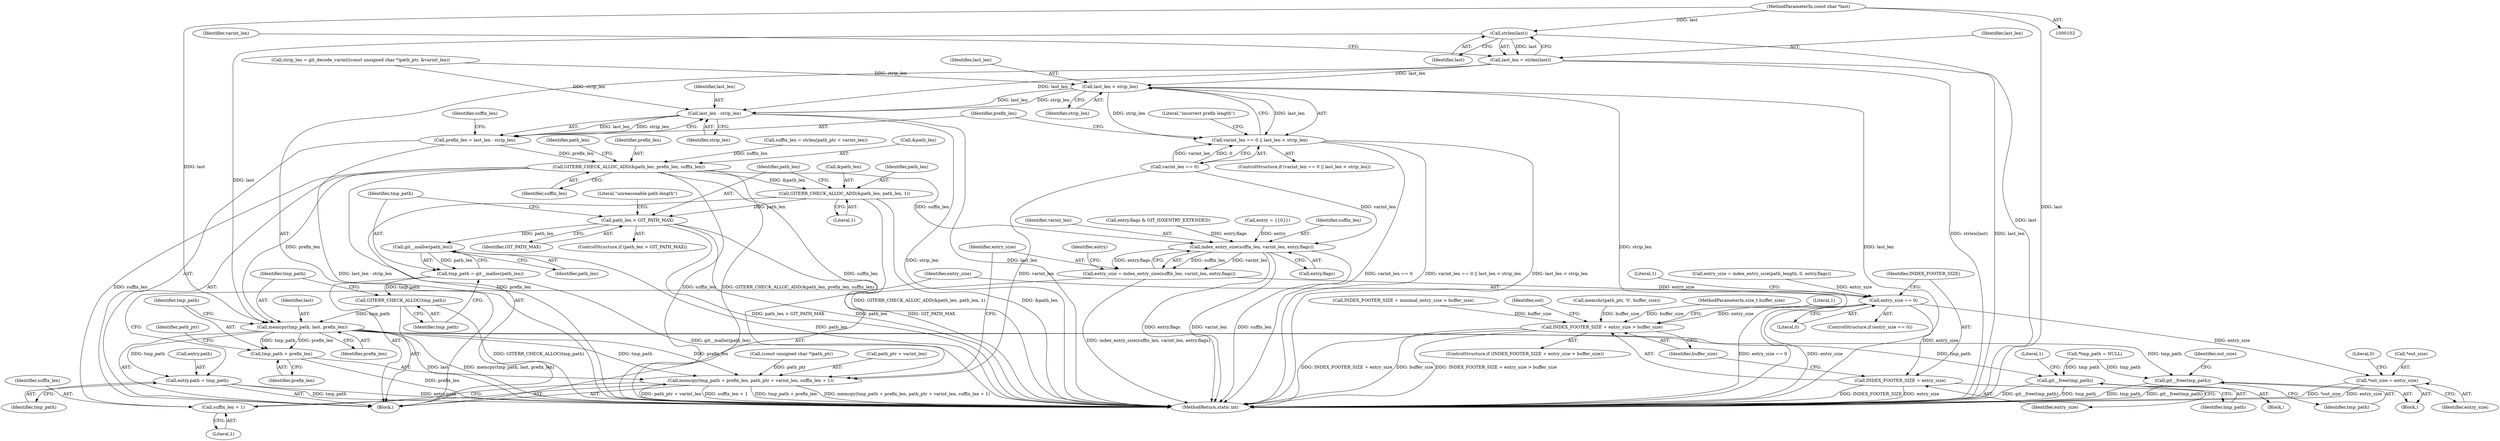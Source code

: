 digraph "0_libgit2_3db1af1f370295ad5355b8f64b865a2a357bcac0@API" {
"1000362" [label="(Call,strlen(last))"];
"1000108" [label="(MethodParameterIn,const char *last)"];
"1000360" [label="(Call,last_len = strlen(last))"];
"1000369" [label="(Call,last_len < strip_len)"];
"1000365" [label="(Call,varint_len == 0 || last_len < strip_len)"];
"1000377" [label="(Call,last_len - strip_len)"];
"1000375" [label="(Call,prefix_len = last_len - strip_len)"];
"1000386" [label="(Call,GITERR_CHECK_ALLOC_ADD(&path_len, prefix_len, suffix_len))"];
"1000391" [label="(Call,GITERR_CHECK_ALLOC_ADD(&path_len, path_len, 1))"];
"1000397" [label="(Call,path_len > GIT_PATH_MAX)"];
"1000405" [label="(Call,git__malloc(path_len))"];
"1000403" [label="(Call,tmp_path = git__malloc(path_len))"];
"1000407" [label="(Call,GITERR_CHECK_ALLOC(tmp_path))"];
"1000409" [label="(Call,memcpy(tmp_path, last, prefix_len))"];
"1000413" [label="(Call,memcpy(tmp_path + prefix_len, path_ptr + varint_len, suffix_len + 1))"];
"1000414" [label="(Call,tmp_path + prefix_len)"];
"1000431" [label="(Call,entry.path = tmp_path)"];
"1000461" [label="(Call,git__free(tmp_path))"];
"1000466" [label="(Call,git__free(tmp_path))"];
"1000420" [label="(Call,suffix_len + 1)"];
"1000425" [label="(Call,index_entry_size(suffix_len, varint_len, entry.flags))"];
"1000423" [label="(Call,entry_size = index_entry_size(suffix_len, varint_len, entry.flags))"];
"1000437" [label="(Call,entry_size == 0)"];
"1000444" [label="(Call,INDEX_FOOTER_SIZE + entry_size > buffer_size)"];
"1000445" [label="(Call,INDEX_FOOTER_SIZE + entry_size)"];
"1000468" [label="(Call,*out_size = entry_size)"];
"1000369" [label="(Call,last_len < strip_len)"];
"1000387" [label="(Call,&path_len)"];
"1000465" [label="(Literal,1)"];
"1000345" [label="(Block,)"];
"1000395" [label="(Literal,1)"];
"1000422" [label="(Literal,1)"];
"1000461" [label="(Call,git__free(tmp_path))"];
"1000413" [label="(Call,memcpy(tmp_path + prefix_len, path_ptr + varint_len, suffix_len + 1))"];
"1000397" [label="(Call,path_len > GIT_PATH_MAX)"];
"1000108" [label="(MethodParameterIn,const char *last)"];
"1000377" [label="(Call,last_len - strip_len)"];
"1000374" [label="(Literal,\"incorrect prefix length\")"];
"1000404" [label="(Identifier,tmp_path)"];
"1000410" [label="(Identifier,tmp_path)"];
"1000425" [label="(Call,index_entry_size(suffix_len, varint_len, entry.flags))"];
"1000107" [label="(MethodParameterIn,size_t buffer_size)"];
"1000363" [label="(Identifier,last)"];
"1000329" [label="(Call,entry_size = index_entry_size(path_length, 0, entry.flags))"];
"1000386" [label="(Call,GITERR_CHECK_ALLOC_ADD(&path_len, prefix_len, suffix_len))"];
"1000392" [label="(Call,&path_len)"];
"1000420" [label="(Call,suffix_len + 1)"];
"1000407" [label="(Call,GITERR_CHECK_ALLOC(tmp_path))"];
"1000375" [label="(Call,prefix_len = last_len - strip_len)"];
"1000423" [label="(Call,entry_size = index_entry_size(suffix_len, varint_len, entry.flags))"];
"1000371" [label="(Identifier,strip_len)"];
"1000447" [label="(Identifier,entry_size)"];
"1000467" [label="(Identifier,tmp_path)"];
"1000451" [label="(Literal,1)"];
"1000390" [label="(Identifier,suffix_len)"];
"1000466" [label="(Call,git__free(tmp_path))"];
"1000361" [label="(Identifier,last_len)"];
"1000367" [label="(Identifier,varint_len)"];
"1000432" [label="(Call,entry.path)"];
"1000433" [label="(Identifier,entry)"];
"1000366" [label="(Call,varint_len == 0)"];
"1000437" [label="(Call,entry_size == 0)"];
"1000444" [label="(Call,INDEX_FOOTER_SIZE + entry_size > buffer_size)"];
"1000462" [label="(Identifier,tmp_path)"];
"1000352" [label="(Call,strip_len = git_decode_varint((const unsigned char *)path_ptr, &varint_len))"];
"1000370" [label="(Identifier,last_len)"];
"1000393" [label="(Identifier,path_len)"];
"1000431" [label="(Call,entry.path = tmp_path)"];
"1000474" [label="(MethodReturn,static int)"];
"1000376" [label="(Identifier,prefix_len)"];
"1000130" [label="(Call,INDEX_FOOTER_SIZE + minimal_entry_size > buffer_size)"];
"1000417" [label="(Call,path_ptr + varint_len)"];
"1000415" [label="(Identifier,tmp_path)"];
"1000379" [label="(Identifier,strip_len)"];
"1000414" [label="(Call,tmp_path + prefix_len)"];
"1000443" [label="(ControlStructure,if (INDEX_FOOTER_SIZE + entry_size > buffer_size))"];
"1000416" [label="(Identifier,prefix_len)"];
"1000362" [label="(Call,strlen(last))"];
"1000446" [label="(Identifier,INDEX_FOOTER_SIZE)"];
"1000402" [label="(Literal,\"unreasonable path length\")"];
"1000389" [label="(Identifier,prefix_len)"];
"1000408" [label="(Identifier,tmp_path)"];
"1000427" [label="(Identifier,varint_len)"];
"1000471" [label="(Identifier,entry_size)"];
"1000411" [label="(Identifier,last)"];
"1000262" [label="(Call,entry.flags & GIT_IDXENTRY_EXTENDED)"];
"1000439" [label="(Literal,0)"];
"1000424" [label="(Identifier,entry_size)"];
"1000470" [label="(Identifier,out_size)"];
"1000436" [label="(ControlStructure,if (entry_size == 0))"];
"1000381" [label="(Identifier,suffix_len)"];
"1000412" [label="(Identifier,prefix_len)"];
"1000455" [label="(Identifier,out)"];
"1000115" [label="(Call,entry = {{0}})"];
"1000445" [label="(Call,INDEX_FOOTER_SIZE + entry_size)"];
"1000468" [label="(Call,*out_size = entry_size)"];
"1000469" [label="(Call,*out_size)"];
"1000391" [label="(Call,GITERR_CHECK_ALLOC_ADD(&path_len, path_len, 1))"];
"1000126" [label="(Call,*tmp_path = NULL)"];
"1000421" [label="(Identifier,suffix_len)"];
"1000403" [label="(Call,tmp_path = git__malloc(path_len))"];
"1000399" [label="(Identifier,GIT_PATH_MAX)"];
"1000448" [label="(Identifier,buffer_size)"];
"1000438" [label="(Identifier,entry_size)"];
"1000380" [label="(Call,suffix_len = strlen(path_ptr + varint_len))"];
"1000365" [label="(Call,varint_len == 0 || last_len < strip_len)"];
"1000109" [label="(Block,)"];
"1000426" [label="(Identifier,suffix_len)"];
"1000394" [label="(Identifier,path_len)"];
"1000409" [label="(Call,memcpy(tmp_path, last, prefix_len))"];
"1000364" [label="(ControlStructure,if (varint_len == 0 || last_len < strip_len))"];
"1000398" [label="(Identifier,path_len)"];
"1000360" [label="(Call,last_len = strlen(last))"];
"1000355" [label="(Call,(const unsigned char *)path_ptr)"];
"1000406" [label="(Identifier,path_len)"];
"1000378" [label="(Identifier,last_len)"];
"1000313" [label="(Call,memchr(path_ptr, '\0', buffer_size))"];
"1000405" [label="(Call,git__malloc(path_len))"];
"1000435" [label="(Identifier,tmp_path)"];
"1000473" [label="(Literal,0)"];
"1000442" [label="(Literal,1)"];
"1000396" [label="(ControlStructure,if (path_len > GIT_PATH_MAX))"];
"1000428" [label="(Call,entry.flags)"];
"1000460" [label="(Block,)"];
"1000418" [label="(Identifier,path_ptr)"];
"1000362" -> "1000360"  [label="AST: "];
"1000362" -> "1000363"  [label="CFG: "];
"1000363" -> "1000362"  [label="AST: "];
"1000360" -> "1000362"  [label="CFG: "];
"1000362" -> "1000474"  [label="DDG: last"];
"1000362" -> "1000360"  [label="DDG: last"];
"1000108" -> "1000362"  [label="DDG: last"];
"1000362" -> "1000409"  [label="DDG: last"];
"1000108" -> "1000102"  [label="AST: "];
"1000108" -> "1000474"  [label="DDG: last"];
"1000108" -> "1000409"  [label="DDG: last"];
"1000360" -> "1000345"  [label="AST: "];
"1000361" -> "1000360"  [label="AST: "];
"1000367" -> "1000360"  [label="CFG: "];
"1000360" -> "1000474"  [label="DDG: last_len"];
"1000360" -> "1000474"  [label="DDG: strlen(last)"];
"1000360" -> "1000369"  [label="DDG: last_len"];
"1000360" -> "1000377"  [label="DDG: last_len"];
"1000369" -> "1000365"  [label="AST: "];
"1000369" -> "1000371"  [label="CFG: "];
"1000370" -> "1000369"  [label="AST: "];
"1000371" -> "1000369"  [label="AST: "];
"1000365" -> "1000369"  [label="CFG: "];
"1000369" -> "1000474"  [label="DDG: last_len"];
"1000369" -> "1000474"  [label="DDG: strip_len"];
"1000369" -> "1000365"  [label="DDG: last_len"];
"1000369" -> "1000365"  [label="DDG: strip_len"];
"1000352" -> "1000369"  [label="DDG: strip_len"];
"1000369" -> "1000377"  [label="DDG: last_len"];
"1000369" -> "1000377"  [label="DDG: strip_len"];
"1000365" -> "1000364"  [label="AST: "];
"1000365" -> "1000366"  [label="CFG: "];
"1000366" -> "1000365"  [label="AST: "];
"1000374" -> "1000365"  [label="CFG: "];
"1000376" -> "1000365"  [label="CFG: "];
"1000365" -> "1000474"  [label="DDG: varint_len == 0 || last_len < strip_len"];
"1000365" -> "1000474"  [label="DDG: last_len < strip_len"];
"1000365" -> "1000474"  [label="DDG: varint_len == 0"];
"1000366" -> "1000365"  [label="DDG: varint_len"];
"1000366" -> "1000365"  [label="DDG: 0"];
"1000377" -> "1000375"  [label="AST: "];
"1000377" -> "1000379"  [label="CFG: "];
"1000378" -> "1000377"  [label="AST: "];
"1000379" -> "1000377"  [label="AST: "];
"1000375" -> "1000377"  [label="CFG: "];
"1000377" -> "1000474"  [label="DDG: strip_len"];
"1000377" -> "1000474"  [label="DDG: last_len"];
"1000377" -> "1000375"  [label="DDG: last_len"];
"1000377" -> "1000375"  [label="DDG: strip_len"];
"1000352" -> "1000377"  [label="DDG: strip_len"];
"1000375" -> "1000345"  [label="AST: "];
"1000376" -> "1000375"  [label="AST: "];
"1000381" -> "1000375"  [label="CFG: "];
"1000375" -> "1000474"  [label="DDG: last_len - strip_len"];
"1000375" -> "1000386"  [label="DDG: prefix_len"];
"1000386" -> "1000345"  [label="AST: "];
"1000386" -> "1000390"  [label="CFG: "];
"1000387" -> "1000386"  [label="AST: "];
"1000389" -> "1000386"  [label="AST: "];
"1000390" -> "1000386"  [label="AST: "];
"1000393" -> "1000386"  [label="CFG: "];
"1000386" -> "1000474"  [label="DDG: prefix_len"];
"1000386" -> "1000474"  [label="DDG: suffix_len"];
"1000386" -> "1000474"  [label="DDG: GITERR_CHECK_ALLOC_ADD(&path_len, prefix_len, suffix_len)"];
"1000380" -> "1000386"  [label="DDG: suffix_len"];
"1000386" -> "1000391"  [label="DDG: &path_len"];
"1000386" -> "1000409"  [label="DDG: prefix_len"];
"1000386" -> "1000413"  [label="DDG: suffix_len"];
"1000386" -> "1000420"  [label="DDG: suffix_len"];
"1000386" -> "1000425"  [label="DDG: suffix_len"];
"1000391" -> "1000345"  [label="AST: "];
"1000391" -> "1000395"  [label="CFG: "];
"1000392" -> "1000391"  [label="AST: "];
"1000394" -> "1000391"  [label="AST: "];
"1000395" -> "1000391"  [label="AST: "];
"1000398" -> "1000391"  [label="CFG: "];
"1000391" -> "1000474"  [label="DDG: &path_len"];
"1000391" -> "1000474"  [label="DDG: GITERR_CHECK_ALLOC_ADD(&path_len, path_len, 1)"];
"1000391" -> "1000397"  [label="DDG: path_len"];
"1000397" -> "1000396"  [label="AST: "];
"1000397" -> "1000399"  [label="CFG: "];
"1000398" -> "1000397"  [label="AST: "];
"1000399" -> "1000397"  [label="AST: "];
"1000402" -> "1000397"  [label="CFG: "];
"1000404" -> "1000397"  [label="CFG: "];
"1000397" -> "1000474"  [label="DDG: path_len > GIT_PATH_MAX"];
"1000397" -> "1000474"  [label="DDG: path_len"];
"1000397" -> "1000474"  [label="DDG: GIT_PATH_MAX"];
"1000397" -> "1000405"  [label="DDG: path_len"];
"1000405" -> "1000403"  [label="AST: "];
"1000405" -> "1000406"  [label="CFG: "];
"1000406" -> "1000405"  [label="AST: "];
"1000403" -> "1000405"  [label="CFG: "];
"1000405" -> "1000474"  [label="DDG: path_len"];
"1000405" -> "1000403"  [label="DDG: path_len"];
"1000403" -> "1000345"  [label="AST: "];
"1000404" -> "1000403"  [label="AST: "];
"1000408" -> "1000403"  [label="CFG: "];
"1000403" -> "1000474"  [label="DDG: git__malloc(path_len)"];
"1000403" -> "1000407"  [label="DDG: tmp_path"];
"1000407" -> "1000345"  [label="AST: "];
"1000407" -> "1000408"  [label="CFG: "];
"1000408" -> "1000407"  [label="AST: "];
"1000410" -> "1000407"  [label="CFG: "];
"1000407" -> "1000474"  [label="DDG: GITERR_CHECK_ALLOC(tmp_path)"];
"1000407" -> "1000409"  [label="DDG: tmp_path"];
"1000409" -> "1000345"  [label="AST: "];
"1000409" -> "1000412"  [label="CFG: "];
"1000410" -> "1000409"  [label="AST: "];
"1000411" -> "1000409"  [label="AST: "];
"1000412" -> "1000409"  [label="AST: "];
"1000415" -> "1000409"  [label="CFG: "];
"1000409" -> "1000474"  [label="DDG: last"];
"1000409" -> "1000474"  [label="DDG: memcpy(tmp_path, last, prefix_len)"];
"1000409" -> "1000413"  [label="DDG: tmp_path"];
"1000409" -> "1000413"  [label="DDG: prefix_len"];
"1000409" -> "1000414"  [label="DDG: tmp_path"];
"1000409" -> "1000414"  [label="DDG: prefix_len"];
"1000409" -> "1000431"  [label="DDG: tmp_path"];
"1000409" -> "1000461"  [label="DDG: tmp_path"];
"1000409" -> "1000466"  [label="DDG: tmp_path"];
"1000413" -> "1000345"  [label="AST: "];
"1000413" -> "1000420"  [label="CFG: "];
"1000414" -> "1000413"  [label="AST: "];
"1000417" -> "1000413"  [label="AST: "];
"1000420" -> "1000413"  [label="AST: "];
"1000424" -> "1000413"  [label="CFG: "];
"1000413" -> "1000474"  [label="DDG: suffix_len + 1"];
"1000413" -> "1000474"  [label="DDG: tmp_path + prefix_len"];
"1000413" -> "1000474"  [label="DDG: memcpy(tmp_path + prefix_len, path_ptr + varint_len, suffix_len + 1)"];
"1000413" -> "1000474"  [label="DDG: path_ptr + varint_len"];
"1000355" -> "1000413"  [label="DDG: path_ptr"];
"1000366" -> "1000413"  [label="DDG: varint_len"];
"1000414" -> "1000416"  [label="CFG: "];
"1000415" -> "1000414"  [label="AST: "];
"1000416" -> "1000414"  [label="AST: "];
"1000418" -> "1000414"  [label="CFG: "];
"1000414" -> "1000474"  [label="DDG: prefix_len"];
"1000431" -> "1000345"  [label="AST: "];
"1000431" -> "1000435"  [label="CFG: "];
"1000432" -> "1000431"  [label="AST: "];
"1000435" -> "1000431"  [label="AST: "];
"1000438" -> "1000431"  [label="CFG: "];
"1000431" -> "1000474"  [label="DDG: entry.path"];
"1000431" -> "1000474"  [label="DDG: tmp_path"];
"1000461" -> "1000460"  [label="AST: "];
"1000461" -> "1000462"  [label="CFG: "];
"1000462" -> "1000461"  [label="AST: "];
"1000465" -> "1000461"  [label="CFG: "];
"1000461" -> "1000474"  [label="DDG: git__free(tmp_path)"];
"1000461" -> "1000474"  [label="DDG: tmp_path"];
"1000126" -> "1000461"  [label="DDG: tmp_path"];
"1000466" -> "1000109"  [label="AST: "];
"1000466" -> "1000467"  [label="CFG: "];
"1000467" -> "1000466"  [label="AST: "];
"1000470" -> "1000466"  [label="CFG: "];
"1000466" -> "1000474"  [label="DDG: tmp_path"];
"1000466" -> "1000474"  [label="DDG: git__free(tmp_path)"];
"1000126" -> "1000466"  [label="DDG: tmp_path"];
"1000420" -> "1000422"  [label="CFG: "];
"1000421" -> "1000420"  [label="AST: "];
"1000422" -> "1000420"  [label="AST: "];
"1000425" -> "1000423"  [label="AST: "];
"1000425" -> "1000428"  [label="CFG: "];
"1000426" -> "1000425"  [label="AST: "];
"1000427" -> "1000425"  [label="AST: "];
"1000428" -> "1000425"  [label="AST: "];
"1000423" -> "1000425"  [label="CFG: "];
"1000425" -> "1000474"  [label="DDG: entry.flags"];
"1000425" -> "1000474"  [label="DDG: varint_len"];
"1000425" -> "1000474"  [label="DDG: suffix_len"];
"1000425" -> "1000423"  [label="DDG: suffix_len"];
"1000425" -> "1000423"  [label="DDG: varint_len"];
"1000425" -> "1000423"  [label="DDG: entry.flags"];
"1000366" -> "1000425"  [label="DDG: varint_len"];
"1000262" -> "1000425"  [label="DDG: entry.flags"];
"1000115" -> "1000425"  [label="DDG: entry"];
"1000423" -> "1000345"  [label="AST: "];
"1000424" -> "1000423"  [label="AST: "];
"1000433" -> "1000423"  [label="CFG: "];
"1000423" -> "1000474"  [label="DDG: index_entry_size(suffix_len, varint_len, entry.flags)"];
"1000423" -> "1000437"  [label="DDG: entry_size"];
"1000437" -> "1000436"  [label="AST: "];
"1000437" -> "1000439"  [label="CFG: "];
"1000438" -> "1000437"  [label="AST: "];
"1000439" -> "1000437"  [label="AST: "];
"1000442" -> "1000437"  [label="CFG: "];
"1000446" -> "1000437"  [label="CFG: "];
"1000437" -> "1000474"  [label="DDG: entry_size == 0"];
"1000437" -> "1000474"  [label="DDG: entry_size"];
"1000329" -> "1000437"  [label="DDG: entry_size"];
"1000437" -> "1000444"  [label="DDG: entry_size"];
"1000437" -> "1000445"  [label="DDG: entry_size"];
"1000437" -> "1000468"  [label="DDG: entry_size"];
"1000444" -> "1000443"  [label="AST: "];
"1000444" -> "1000448"  [label="CFG: "];
"1000445" -> "1000444"  [label="AST: "];
"1000448" -> "1000444"  [label="AST: "];
"1000451" -> "1000444"  [label="CFG: "];
"1000455" -> "1000444"  [label="CFG: "];
"1000444" -> "1000474"  [label="DDG: INDEX_FOOTER_SIZE + entry_size"];
"1000444" -> "1000474"  [label="DDG: buffer_size"];
"1000444" -> "1000474"  [label="DDG: INDEX_FOOTER_SIZE + entry_size > buffer_size"];
"1000313" -> "1000444"  [label="DDG: buffer_size"];
"1000130" -> "1000444"  [label="DDG: buffer_size"];
"1000107" -> "1000444"  [label="DDG: buffer_size"];
"1000445" -> "1000447"  [label="CFG: "];
"1000446" -> "1000445"  [label="AST: "];
"1000447" -> "1000445"  [label="AST: "];
"1000448" -> "1000445"  [label="CFG: "];
"1000445" -> "1000474"  [label="DDG: INDEX_FOOTER_SIZE"];
"1000445" -> "1000474"  [label="DDG: entry_size"];
"1000468" -> "1000109"  [label="AST: "];
"1000468" -> "1000471"  [label="CFG: "];
"1000469" -> "1000468"  [label="AST: "];
"1000471" -> "1000468"  [label="AST: "];
"1000473" -> "1000468"  [label="CFG: "];
"1000468" -> "1000474"  [label="DDG: *out_size"];
"1000468" -> "1000474"  [label="DDG: entry_size"];
}
